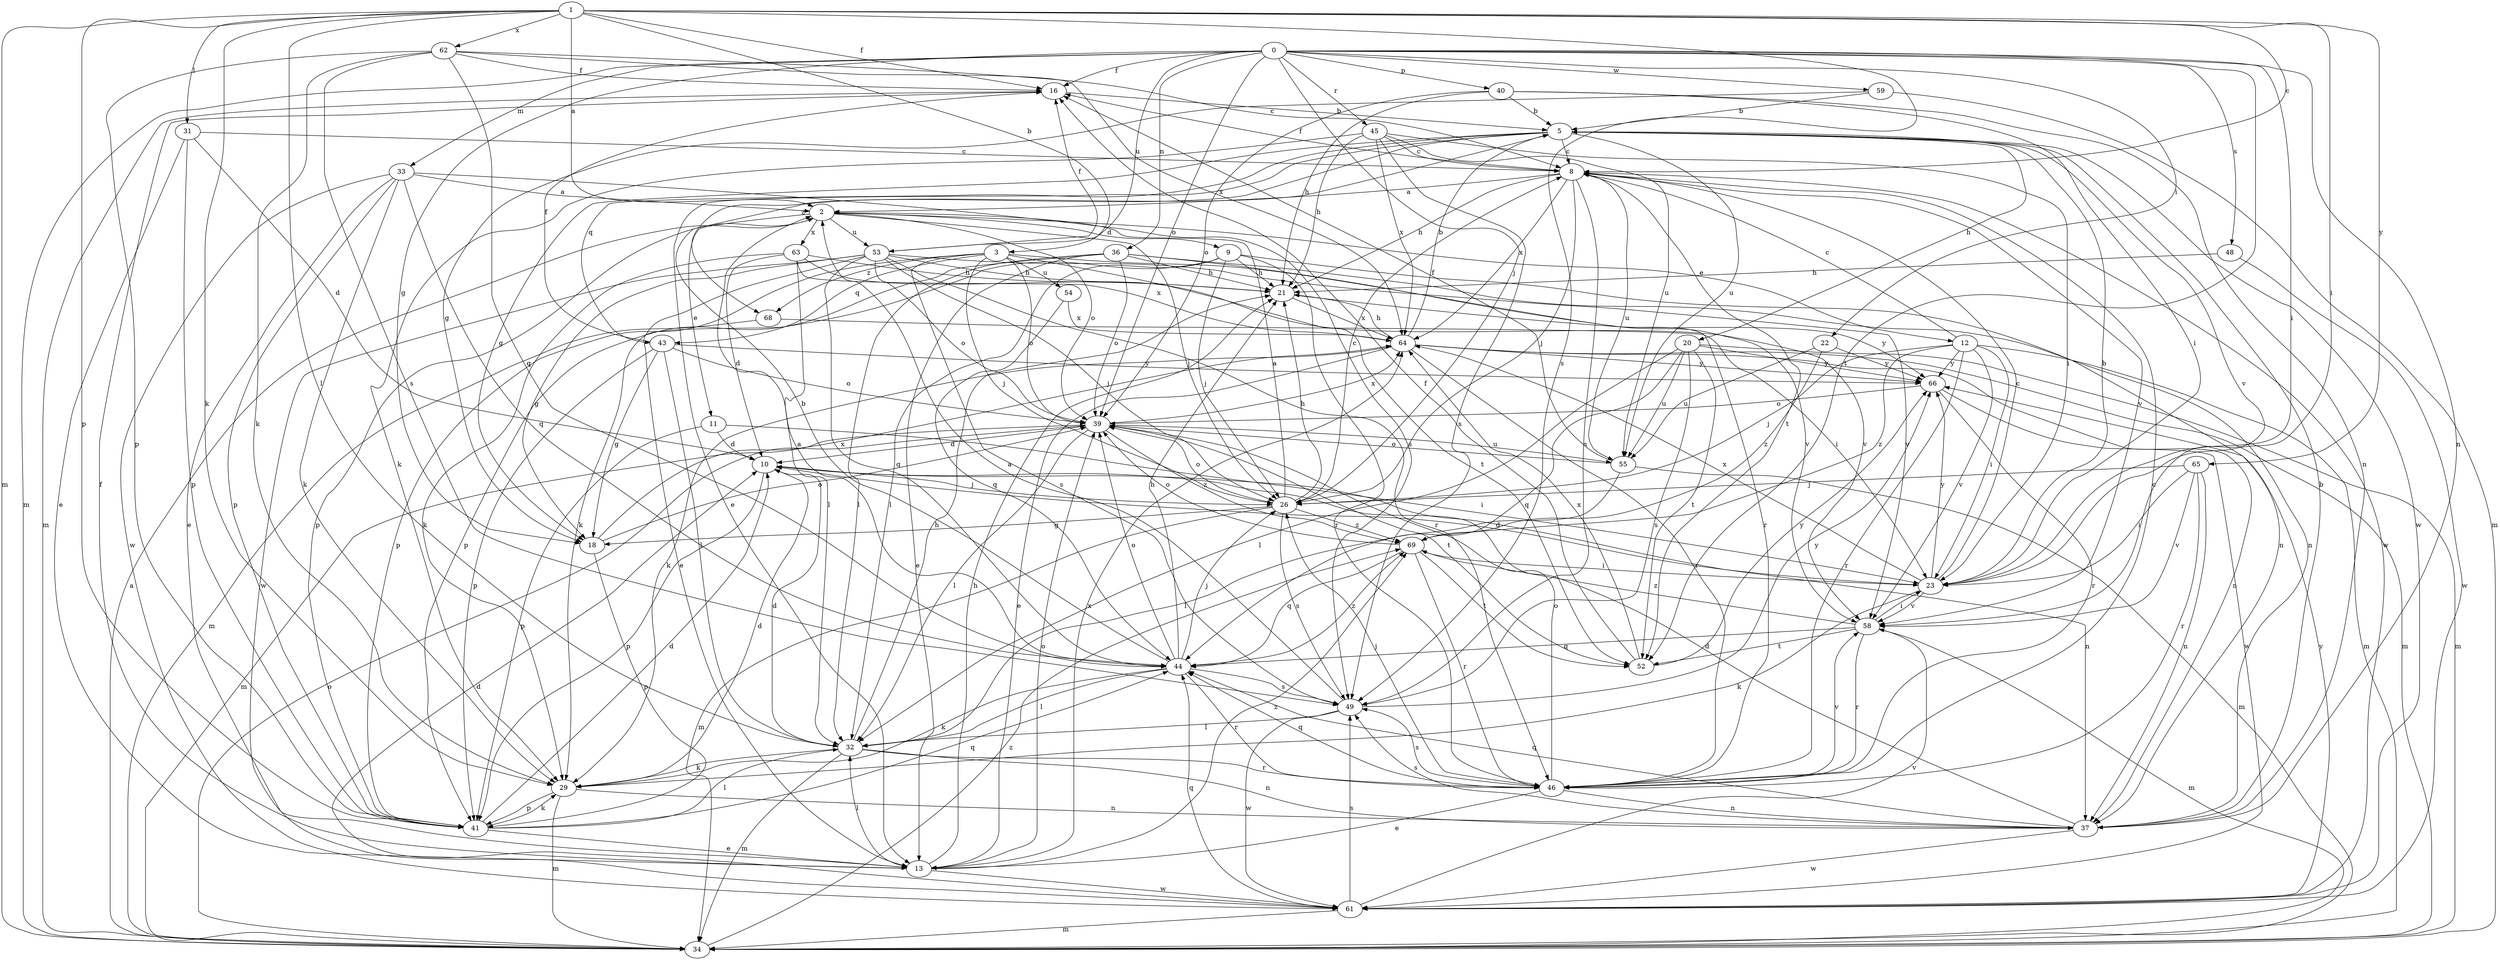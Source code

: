 strict digraph  {
0;
1;
2;
3;
5;
8;
9;
10;
11;
12;
13;
16;
18;
20;
21;
22;
23;
26;
29;
31;
32;
33;
34;
36;
37;
39;
40;
41;
43;
44;
45;
46;
48;
49;
52;
53;
54;
55;
58;
59;
61;
62;
63;
64;
65;
66;
68;
69;
0 -> 16  [label=f];
0 -> 18  [label=g];
0 -> 22  [label=i];
0 -> 23  [label=i];
0 -> 26  [label=j];
0 -> 33  [label=m];
0 -> 34  [label=m];
0 -> 36  [label=n];
0 -> 37  [label=n];
0 -> 39  [label=o];
0 -> 40  [label=p];
0 -> 45  [label=r];
0 -> 48  [label=s];
0 -> 52  [label=t];
0 -> 53  [label=u];
0 -> 59  [label=w];
1 -> 2  [label=a];
1 -> 3  [label=b];
1 -> 8  [label=c];
1 -> 16  [label=f];
1 -> 23  [label=i];
1 -> 29  [label=k];
1 -> 31  [label=l];
1 -> 32  [label=l];
1 -> 34  [label=m];
1 -> 41  [label=p];
1 -> 49  [label=s];
1 -> 62  [label=x];
1 -> 65  [label=y];
2 -> 9  [label=d];
2 -> 11  [label=e];
2 -> 12  [label=e];
2 -> 26  [label=j];
2 -> 39  [label=o];
2 -> 41  [label=p];
2 -> 53  [label=u];
2 -> 63  [label=x];
3 -> 26  [label=j];
3 -> 39  [label=o];
3 -> 41  [label=p];
3 -> 43  [label=q];
3 -> 49  [label=s];
3 -> 52  [label=t];
3 -> 54  [label=u];
3 -> 58  [label=v];
3 -> 68  [label=z];
5 -> 8  [label=c];
5 -> 13  [label=e];
5 -> 18  [label=g];
5 -> 20  [label=h];
5 -> 43  [label=q];
5 -> 55  [label=u];
5 -> 58  [label=v];
5 -> 61  [label=w];
5 -> 68  [label=z];
8 -> 2  [label=a];
8 -> 16  [label=f];
8 -> 21  [label=h];
8 -> 26  [label=j];
8 -> 49  [label=s];
8 -> 52  [label=t];
8 -> 55  [label=u];
8 -> 58  [label=v];
8 -> 61  [label=w];
8 -> 64  [label=x];
9 -> 21  [label=h];
9 -> 26  [label=j];
9 -> 32  [label=l];
9 -> 37  [label=n];
9 -> 41  [label=p];
9 -> 46  [label=r];
10 -> 26  [label=j];
10 -> 37  [label=n];
10 -> 41  [label=p];
11 -> 10  [label=d];
11 -> 23  [label=i];
11 -> 41  [label=p];
12 -> 8  [label=c];
12 -> 23  [label=i];
12 -> 26  [label=j];
12 -> 34  [label=m];
12 -> 46  [label=r];
12 -> 58  [label=v];
12 -> 66  [label=y];
12 -> 69  [label=z];
13 -> 16  [label=f];
13 -> 21  [label=h];
13 -> 32  [label=l];
13 -> 39  [label=o];
13 -> 61  [label=w];
13 -> 64  [label=x];
13 -> 69  [label=z];
16 -> 5  [label=b];
16 -> 34  [label=m];
18 -> 39  [label=o];
18 -> 41  [label=p];
18 -> 64  [label=x];
20 -> 32  [label=l];
20 -> 34  [label=m];
20 -> 44  [label=q];
20 -> 49  [label=s];
20 -> 52  [label=t];
20 -> 55  [label=u];
20 -> 66  [label=y];
21 -> 64  [label=x];
21 -> 66  [label=y];
22 -> 55  [label=u];
22 -> 66  [label=y];
22 -> 69  [label=z];
23 -> 5  [label=b];
23 -> 8  [label=c];
23 -> 10  [label=d];
23 -> 29  [label=k];
23 -> 58  [label=v];
23 -> 64  [label=x];
23 -> 66  [label=y];
26 -> 2  [label=a];
26 -> 8  [label=c];
26 -> 18  [label=g];
26 -> 21  [label=h];
26 -> 34  [label=m];
26 -> 39  [label=o];
26 -> 49  [label=s];
26 -> 69  [label=z];
29 -> 10  [label=d];
29 -> 34  [label=m];
29 -> 37  [label=n];
29 -> 41  [label=p];
31 -> 8  [label=c];
31 -> 10  [label=d];
31 -> 13  [label=e];
31 -> 41  [label=p];
32 -> 10  [label=d];
32 -> 21  [label=h];
32 -> 29  [label=k];
32 -> 34  [label=m];
32 -> 37  [label=n];
32 -> 46  [label=r];
33 -> 2  [label=a];
33 -> 13  [label=e];
33 -> 29  [label=k];
33 -> 41  [label=p];
33 -> 44  [label=q];
33 -> 49  [label=s];
33 -> 61  [label=w];
34 -> 2  [label=a];
34 -> 39  [label=o];
34 -> 69  [label=z];
36 -> 13  [label=e];
36 -> 21  [label=h];
36 -> 29  [label=k];
36 -> 32  [label=l];
36 -> 37  [label=n];
36 -> 39  [label=o];
36 -> 46  [label=r];
37 -> 5  [label=b];
37 -> 10  [label=d];
37 -> 44  [label=q];
37 -> 49  [label=s];
37 -> 61  [label=w];
39 -> 10  [label=d];
39 -> 32  [label=l];
39 -> 34  [label=m];
39 -> 52  [label=t];
39 -> 55  [label=u];
39 -> 64  [label=x];
39 -> 69  [label=z];
40 -> 5  [label=b];
40 -> 21  [label=h];
40 -> 23  [label=i];
40 -> 37  [label=n];
40 -> 39  [label=o];
41 -> 10  [label=d];
41 -> 13  [label=e];
41 -> 29  [label=k];
41 -> 32  [label=l];
41 -> 44  [label=q];
43 -> 16  [label=f];
43 -> 18  [label=g];
43 -> 32  [label=l];
43 -> 39  [label=o];
43 -> 41  [label=p];
43 -> 66  [label=y];
44 -> 2  [label=a];
44 -> 5  [label=b];
44 -> 21  [label=h];
44 -> 26  [label=j];
44 -> 29  [label=k];
44 -> 32  [label=l];
44 -> 39  [label=o];
44 -> 46  [label=r];
44 -> 49  [label=s];
44 -> 69  [label=z];
45 -> 8  [label=c];
45 -> 21  [label=h];
45 -> 23  [label=i];
45 -> 29  [label=k];
45 -> 49  [label=s];
45 -> 55  [label=u];
45 -> 64  [label=x];
46 -> 8  [label=c];
46 -> 13  [label=e];
46 -> 26  [label=j];
46 -> 37  [label=n];
46 -> 39  [label=o];
46 -> 44  [label=q];
46 -> 49  [label=s];
46 -> 58  [label=v];
48 -> 21  [label=h];
48 -> 61  [label=w];
49 -> 2  [label=a];
49 -> 32  [label=l];
49 -> 61  [label=w];
49 -> 66  [label=y];
52 -> 16  [label=f];
52 -> 64  [label=x];
52 -> 66  [label=y];
53 -> 13  [label=e];
53 -> 16  [label=f];
53 -> 18  [label=g];
53 -> 21  [label=h];
53 -> 26  [label=j];
53 -> 39  [label=o];
53 -> 44  [label=q];
53 -> 46  [label=r];
53 -> 58  [label=v];
53 -> 61  [label=w];
54 -> 44  [label=q];
54 -> 64  [label=x];
55 -> 16  [label=f];
55 -> 32  [label=l];
55 -> 34  [label=m];
55 -> 39  [label=o];
58 -> 23  [label=i];
58 -> 34  [label=m];
58 -> 44  [label=q];
58 -> 46  [label=r];
58 -> 52  [label=t];
58 -> 69  [label=z];
59 -> 5  [label=b];
59 -> 18  [label=g];
59 -> 34  [label=m];
61 -> 10  [label=d];
61 -> 34  [label=m];
61 -> 44  [label=q];
61 -> 49  [label=s];
61 -> 58  [label=v];
61 -> 66  [label=y];
62 -> 8  [label=c];
62 -> 16  [label=f];
62 -> 29  [label=k];
62 -> 41  [label=p];
62 -> 44  [label=q];
62 -> 49  [label=s];
62 -> 64  [label=x];
63 -> 10  [label=d];
63 -> 21  [label=h];
63 -> 29  [label=k];
63 -> 32  [label=l];
63 -> 58  [label=v];
63 -> 64  [label=x];
64 -> 5  [label=b];
64 -> 13  [label=e];
64 -> 21  [label=h];
64 -> 29  [label=k];
64 -> 34  [label=m];
64 -> 37  [label=n];
64 -> 46  [label=r];
64 -> 66  [label=y];
65 -> 23  [label=i];
65 -> 26  [label=j];
65 -> 37  [label=n];
65 -> 46  [label=r];
65 -> 58  [label=v];
66 -> 39  [label=o];
66 -> 46  [label=r];
66 -> 61  [label=w];
68 -> 23  [label=i];
68 -> 34  [label=m];
69 -> 23  [label=i];
69 -> 39  [label=o];
69 -> 44  [label=q];
69 -> 46  [label=r];
69 -> 52  [label=t];
}
